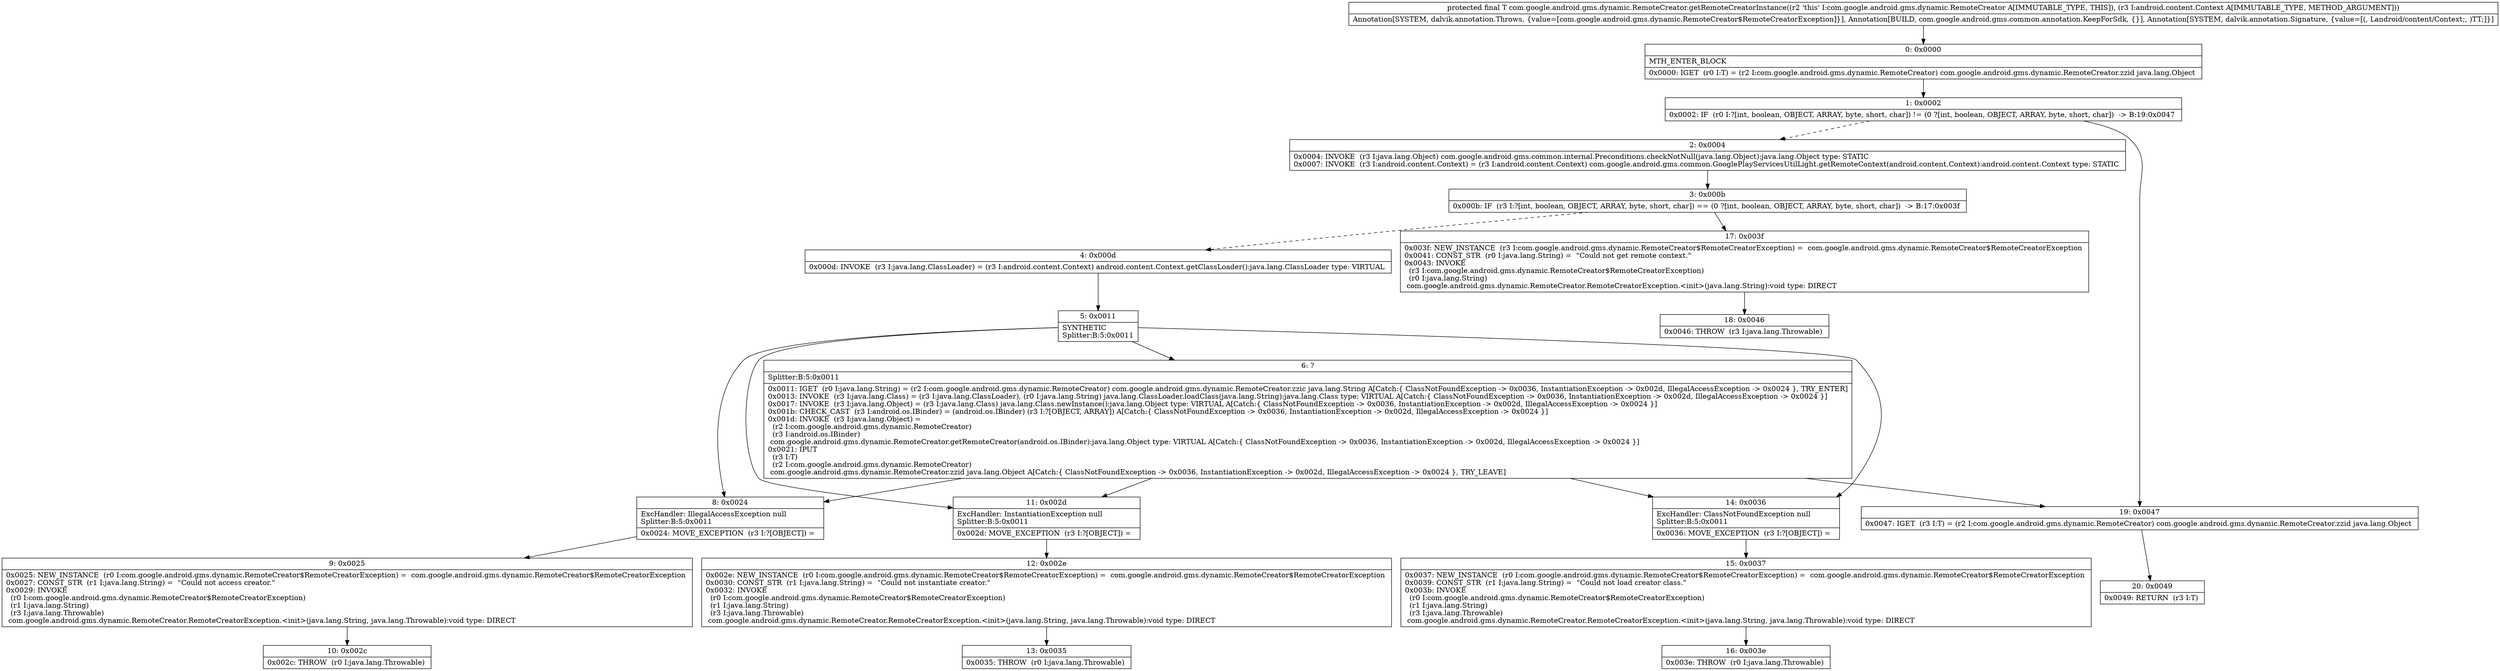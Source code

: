 digraph "CFG forcom.google.android.gms.dynamic.RemoteCreator.getRemoteCreatorInstance(Landroid\/content\/Context;)Ljava\/lang\/Object;" {
Node_0 [shape=record,label="{0\:\ 0x0000|MTH_ENTER_BLOCK\l|0x0000: IGET  (r0 I:T) = (r2 I:com.google.android.gms.dynamic.RemoteCreator) com.google.android.gms.dynamic.RemoteCreator.zzid java.lang.Object \l}"];
Node_1 [shape=record,label="{1\:\ 0x0002|0x0002: IF  (r0 I:?[int, boolean, OBJECT, ARRAY, byte, short, char]) != (0 ?[int, boolean, OBJECT, ARRAY, byte, short, char])  \-\> B:19:0x0047 \l}"];
Node_2 [shape=record,label="{2\:\ 0x0004|0x0004: INVOKE  (r3 I:java.lang.Object) com.google.android.gms.common.internal.Preconditions.checkNotNull(java.lang.Object):java.lang.Object type: STATIC \l0x0007: INVOKE  (r3 I:android.content.Context) = (r3 I:android.content.Context) com.google.android.gms.common.GooglePlayServicesUtilLight.getRemoteContext(android.content.Context):android.content.Context type: STATIC \l}"];
Node_3 [shape=record,label="{3\:\ 0x000b|0x000b: IF  (r3 I:?[int, boolean, OBJECT, ARRAY, byte, short, char]) == (0 ?[int, boolean, OBJECT, ARRAY, byte, short, char])  \-\> B:17:0x003f \l}"];
Node_4 [shape=record,label="{4\:\ 0x000d|0x000d: INVOKE  (r3 I:java.lang.ClassLoader) = (r3 I:android.content.Context) android.content.Context.getClassLoader():java.lang.ClassLoader type: VIRTUAL \l}"];
Node_5 [shape=record,label="{5\:\ 0x0011|SYNTHETIC\lSplitter:B:5:0x0011\l}"];
Node_6 [shape=record,label="{6\:\ ?|Splitter:B:5:0x0011\l|0x0011: IGET  (r0 I:java.lang.String) = (r2 I:com.google.android.gms.dynamic.RemoteCreator) com.google.android.gms.dynamic.RemoteCreator.zzic java.lang.String A[Catch:\{ ClassNotFoundException \-\> 0x0036, InstantiationException \-\> 0x002d, IllegalAccessException \-\> 0x0024 \}, TRY_ENTER]\l0x0013: INVOKE  (r3 I:java.lang.Class) = (r3 I:java.lang.ClassLoader), (r0 I:java.lang.String) java.lang.ClassLoader.loadClass(java.lang.String):java.lang.Class type: VIRTUAL A[Catch:\{ ClassNotFoundException \-\> 0x0036, InstantiationException \-\> 0x002d, IllegalAccessException \-\> 0x0024 \}]\l0x0017: INVOKE  (r3 I:java.lang.Object) = (r3 I:java.lang.Class) java.lang.Class.newInstance():java.lang.Object type: VIRTUAL A[Catch:\{ ClassNotFoundException \-\> 0x0036, InstantiationException \-\> 0x002d, IllegalAccessException \-\> 0x0024 \}]\l0x001b: CHECK_CAST  (r3 I:android.os.IBinder) = (android.os.IBinder) (r3 I:?[OBJECT, ARRAY]) A[Catch:\{ ClassNotFoundException \-\> 0x0036, InstantiationException \-\> 0x002d, IllegalAccessException \-\> 0x0024 \}]\l0x001d: INVOKE  (r3 I:java.lang.Object) = \l  (r2 I:com.google.android.gms.dynamic.RemoteCreator)\l  (r3 I:android.os.IBinder)\l com.google.android.gms.dynamic.RemoteCreator.getRemoteCreator(android.os.IBinder):java.lang.Object type: VIRTUAL A[Catch:\{ ClassNotFoundException \-\> 0x0036, InstantiationException \-\> 0x002d, IllegalAccessException \-\> 0x0024 \}]\l0x0021: IPUT  \l  (r3 I:T)\l  (r2 I:com.google.android.gms.dynamic.RemoteCreator)\l com.google.android.gms.dynamic.RemoteCreator.zzid java.lang.Object A[Catch:\{ ClassNotFoundException \-\> 0x0036, InstantiationException \-\> 0x002d, IllegalAccessException \-\> 0x0024 \}, TRY_LEAVE]\l}"];
Node_8 [shape=record,label="{8\:\ 0x0024|ExcHandler: IllegalAccessException null\lSplitter:B:5:0x0011\l|0x0024: MOVE_EXCEPTION  (r3 I:?[OBJECT]) =  \l}"];
Node_9 [shape=record,label="{9\:\ 0x0025|0x0025: NEW_INSTANCE  (r0 I:com.google.android.gms.dynamic.RemoteCreator$RemoteCreatorException) =  com.google.android.gms.dynamic.RemoteCreator$RemoteCreatorException \l0x0027: CONST_STR  (r1 I:java.lang.String) =  \"Could not access creator.\" \l0x0029: INVOKE  \l  (r0 I:com.google.android.gms.dynamic.RemoteCreator$RemoteCreatorException)\l  (r1 I:java.lang.String)\l  (r3 I:java.lang.Throwable)\l com.google.android.gms.dynamic.RemoteCreator.RemoteCreatorException.\<init\>(java.lang.String, java.lang.Throwable):void type: DIRECT \l}"];
Node_10 [shape=record,label="{10\:\ 0x002c|0x002c: THROW  (r0 I:java.lang.Throwable) \l}"];
Node_11 [shape=record,label="{11\:\ 0x002d|ExcHandler: InstantiationException null\lSplitter:B:5:0x0011\l|0x002d: MOVE_EXCEPTION  (r3 I:?[OBJECT]) =  \l}"];
Node_12 [shape=record,label="{12\:\ 0x002e|0x002e: NEW_INSTANCE  (r0 I:com.google.android.gms.dynamic.RemoteCreator$RemoteCreatorException) =  com.google.android.gms.dynamic.RemoteCreator$RemoteCreatorException \l0x0030: CONST_STR  (r1 I:java.lang.String) =  \"Could not instantiate creator.\" \l0x0032: INVOKE  \l  (r0 I:com.google.android.gms.dynamic.RemoteCreator$RemoteCreatorException)\l  (r1 I:java.lang.String)\l  (r3 I:java.lang.Throwable)\l com.google.android.gms.dynamic.RemoteCreator.RemoteCreatorException.\<init\>(java.lang.String, java.lang.Throwable):void type: DIRECT \l}"];
Node_13 [shape=record,label="{13\:\ 0x0035|0x0035: THROW  (r0 I:java.lang.Throwable) \l}"];
Node_14 [shape=record,label="{14\:\ 0x0036|ExcHandler: ClassNotFoundException null\lSplitter:B:5:0x0011\l|0x0036: MOVE_EXCEPTION  (r3 I:?[OBJECT]) =  \l}"];
Node_15 [shape=record,label="{15\:\ 0x0037|0x0037: NEW_INSTANCE  (r0 I:com.google.android.gms.dynamic.RemoteCreator$RemoteCreatorException) =  com.google.android.gms.dynamic.RemoteCreator$RemoteCreatorException \l0x0039: CONST_STR  (r1 I:java.lang.String) =  \"Could not load creator class.\" \l0x003b: INVOKE  \l  (r0 I:com.google.android.gms.dynamic.RemoteCreator$RemoteCreatorException)\l  (r1 I:java.lang.String)\l  (r3 I:java.lang.Throwable)\l com.google.android.gms.dynamic.RemoteCreator.RemoteCreatorException.\<init\>(java.lang.String, java.lang.Throwable):void type: DIRECT \l}"];
Node_16 [shape=record,label="{16\:\ 0x003e|0x003e: THROW  (r0 I:java.lang.Throwable) \l}"];
Node_17 [shape=record,label="{17\:\ 0x003f|0x003f: NEW_INSTANCE  (r3 I:com.google.android.gms.dynamic.RemoteCreator$RemoteCreatorException) =  com.google.android.gms.dynamic.RemoteCreator$RemoteCreatorException \l0x0041: CONST_STR  (r0 I:java.lang.String) =  \"Could not get remote context.\" \l0x0043: INVOKE  \l  (r3 I:com.google.android.gms.dynamic.RemoteCreator$RemoteCreatorException)\l  (r0 I:java.lang.String)\l com.google.android.gms.dynamic.RemoteCreator.RemoteCreatorException.\<init\>(java.lang.String):void type: DIRECT \l}"];
Node_18 [shape=record,label="{18\:\ 0x0046|0x0046: THROW  (r3 I:java.lang.Throwable) \l}"];
Node_19 [shape=record,label="{19\:\ 0x0047|0x0047: IGET  (r3 I:T) = (r2 I:com.google.android.gms.dynamic.RemoteCreator) com.google.android.gms.dynamic.RemoteCreator.zzid java.lang.Object \l}"];
Node_20 [shape=record,label="{20\:\ 0x0049|0x0049: RETURN  (r3 I:T) \l}"];
MethodNode[shape=record,label="{protected final T com.google.android.gms.dynamic.RemoteCreator.getRemoteCreatorInstance((r2 'this' I:com.google.android.gms.dynamic.RemoteCreator A[IMMUTABLE_TYPE, THIS]), (r3 I:android.content.Context A[IMMUTABLE_TYPE, METHOD_ARGUMENT]))  | Annotation[SYSTEM, dalvik.annotation.Throws, \{value=[com.google.android.gms.dynamic.RemoteCreator$RemoteCreatorException]\}], Annotation[BUILD, com.google.android.gms.common.annotation.KeepForSdk, \{\}], Annotation[SYSTEM, dalvik.annotation.Signature, \{value=[(, Landroid\/content\/Context;, )TT;]\}]\l}"];
MethodNode -> Node_0;
Node_0 -> Node_1;
Node_1 -> Node_2[style=dashed];
Node_1 -> Node_19;
Node_2 -> Node_3;
Node_3 -> Node_4[style=dashed];
Node_3 -> Node_17;
Node_4 -> Node_5;
Node_5 -> Node_6;
Node_5 -> Node_14;
Node_5 -> Node_11;
Node_5 -> Node_8;
Node_6 -> Node_14;
Node_6 -> Node_11;
Node_6 -> Node_8;
Node_6 -> Node_19;
Node_8 -> Node_9;
Node_9 -> Node_10;
Node_11 -> Node_12;
Node_12 -> Node_13;
Node_14 -> Node_15;
Node_15 -> Node_16;
Node_17 -> Node_18;
Node_19 -> Node_20;
}

